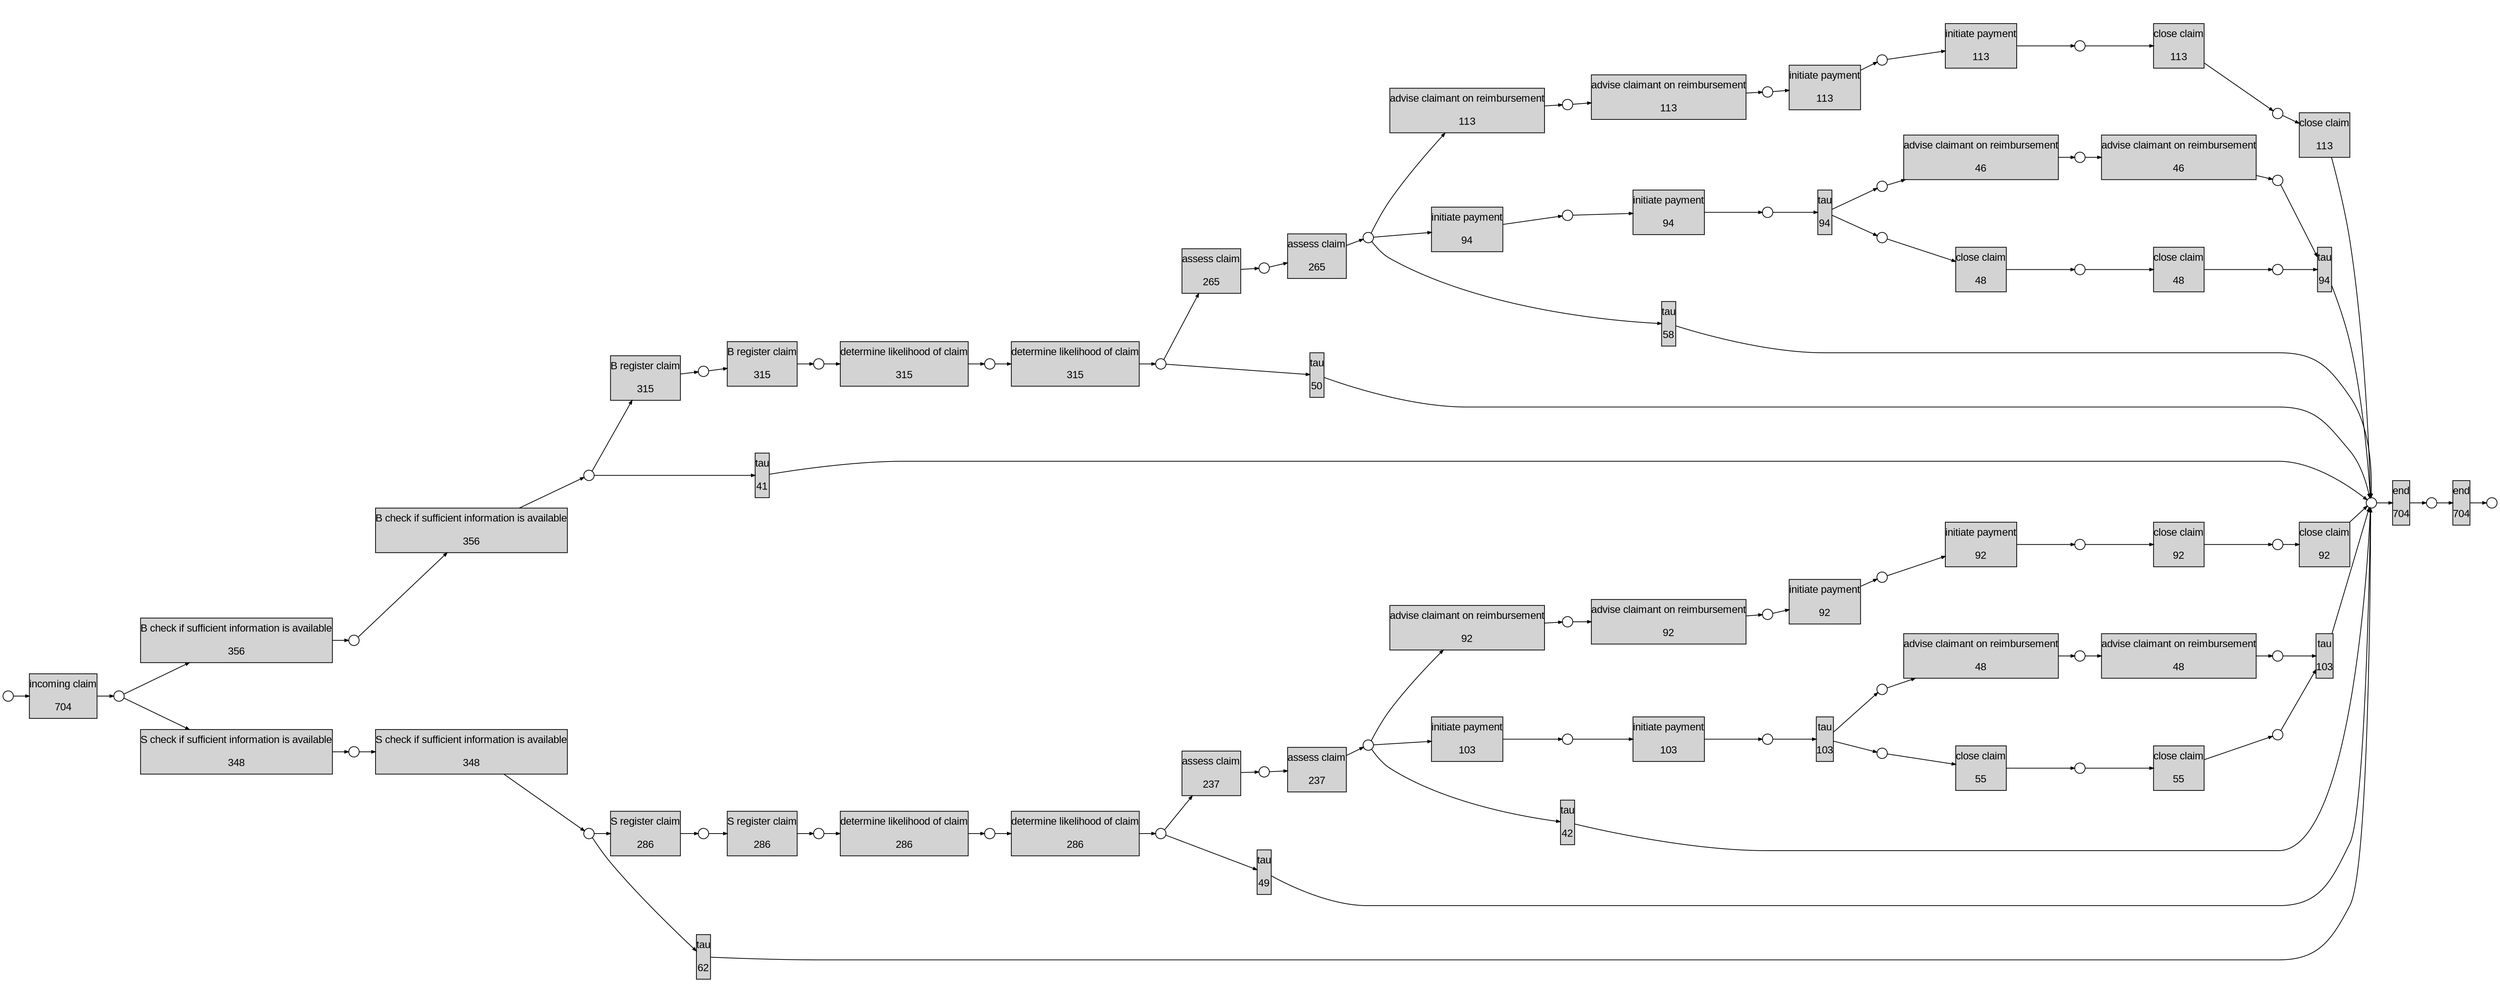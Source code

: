 digraph G { 
ranksep=".3"; fontsize="14"; remincross=true; margin="0.0,0.0"; fontname="Arial";rankdir="LR";
edge [arrowsize="0.5"];
node [height=".2",width=".2",fontname="Arial",fontsize="14"];
ratio=0.4;
id1 [shape="box",margin="0, 0.1",label="B check if sufficient information is available\n\n356",style="filled"];
id2 [shape="box",margin="0, 0.1",label="B check if sufficient information is available\n\n356",style="filled"];
id3 [shape="box",margin="0, 0.1",label="B register claim\n\n315",style="filled"];
id4 [shape="box",margin="0, 0.1",label="B register claim\n\n315",style="filled"];
id5 [shape="box",margin="0, 0.1",label="S check if sufficient information is available\n\n348",style="filled"];
id6 [shape="box",margin="0, 0.1",label="S check if sufficient information is available\n\n348",style="filled"];
id7 [shape="box",margin="0, 0.1",label="S register claim\n\n286",style="filled"];
id8 [shape="box",margin="0, 0.1",label="S register claim\n\n286",style="filled"];
id9 [shape="box",margin="0, 0.1",label="advise claimant on reimbursement\n\n113",style="filled"];
id10 [shape="box",margin="0, 0.1",label="advise claimant on reimbursement\n\n113",style="filled"];
id11 [shape="box",margin="0, 0.1",label="advise claimant on reimbursement\n\n48",style="filled"];
id12 [shape="box",margin="0, 0.1",label="advise claimant on reimbursement\n\n48",style="filled"];
id13 [shape="box",margin="0, 0.1",label="advise claimant on reimbursement\n\n92",style="filled"];
id14 [shape="box",margin="0, 0.1",label="advise claimant on reimbursement\n\n92",style="filled"];
id15 [shape="box",margin="0, 0.1",label="advise claimant on reimbursement\n\n46",style="filled"];
id16 [shape="box",margin="0, 0.1",label="advise claimant on reimbursement\n\n46",style="filled"];
id17 [shape="box",margin="0, 0.1",label="assess claim\n\n237",style="filled"];
id18 [shape="box",margin="0, 0.1",label="assess claim\n\n237",style="filled"];
id19 [shape="box",margin="0, 0.1",label="assess claim\n\n265",style="filled"];
id20 [shape="box",margin="0, 0.1",label="assess claim\n\n265",style="filled"];
id21 [shape="box",margin="0, 0.1",label="close claim\n\n113",style="filled"];
id22 [shape="box",margin="0, 0.1",label="close claim\n\n113",style="filled"];
id23 [shape="box",margin="0, 0.1",label="close claim\n\n55",style="filled"];
id24 [shape="box",margin="0, 0.1",label="close claim\n\n55",style="filled"];
id25 [shape="box",margin="0, 0.1",label="close claim\n\n92",style="filled"];
id26 [shape="box",margin="0, 0.1",label="close claim\n\n92",style="filled"];
id27 [shape="box",margin="0, 0.1",label="close claim\n\n48",style="filled"];
id28 [shape="box",margin="0, 0.1",label="close claim\n\n48",style="filled"];
id29 [shape="box",margin="0, 0.1",label="determine likelihood of claim\n\n286",style="filled"];
id30 [shape="box",margin="0, 0.1",label="determine likelihood of claim\n\n286",style="filled"];
id31 [shape="box",margin="0, 0.1",label="determine likelihood of claim\n\n315",style="filled"];
id32 [shape="box",margin="0, 0.1",label="determine likelihood of claim\n\n315",style="filled"];
id33 [shape="box",margin="0, 0.1",label="end\n\n704",style="filled"];
id34 [shape="box",margin="0, 0.1",label="end\n\n704",style="filled"];
id35 [shape="box",margin="0, 0.1",label="incoming claim\n\n704",style="filled"];
id36 [shape="box",margin="0, 0.1",label="initiate payment\n\n113",style="filled"];
id37 [shape="box",margin="0, 0.1",label="initiate payment\n\n113",style="filled"];
id38 [shape="box",margin="0, 0.1",label="initiate payment\n\n103",style="filled"];
id39 [shape="box",margin="0, 0.1",label="initiate payment\n\n103",style="filled"];
id40 [shape="box",margin="0, 0.1",label="initiate payment\n\n92",style="filled"];
id41 [shape="box",margin="0, 0.1",label="initiate payment\n\n92",style="filled"];
id42 [shape="box",margin="0, 0.1",label="initiate payment\n\n94",style="filled"];
id43 [shape="box",margin="0, 0.1",label="initiate payment\n\n94",style="filled"];
id44 [shape="box",margin="0, 0.1",label="tau\n\n62",style="filled"];
id45 [shape="box",margin="0, 0.1",label="tau\n\n49",style="filled"];
id46 [shape="box",margin="0, 0.1",label="tau\n\n42",style="filled"];
id47 [shape="box",margin="0, 0.1",label="tau\n\n103",style="filled"];
id48 [shape="box",margin="0, 0.1",label="tau\n\n103",style="filled"];
id49 [shape="box",margin="0, 0.1",label="tau\n\n41",style="filled"];
id50 [shape="box",margin="0, 0.1",label="tau\n\n50",style="filled"];
id51 [shape="box",margin="0, 0.1",label="tau\n\n58",style="filled"];
id52 [shape="box",margin="0, 0.1",label="tau\n\n94",style="filled"];
id53 [shape="box",margin="0, 0.1",label="tau\n\n94",style="filled"];
id54 [shape="circle",label=""];
id55 [shape="circle",label=""];
id56 [shape="circle",label=""];
id57 [shape="circle",label=""];
id58 [shape="circle",label=""];
id59 [shape="circle",label=""];
id60 [shape="circle",label=""];
id61 [shape="circle",label=""];
id62 [shape="circle",label=""];
id63 [shape="circle",label=""];
id64 [shape="circle",label=""];
id65 [shape="circle",label=""];
id66 [shape="circle",label=""];
id67 [shape="circle",label=""];
id68 [shape="circle",label=""];
id69 [shape="circle",label=""];
id70 [shape="circle",label=""];
id71 [shape="circle",label=""];
id72 [shape="circle",label=""];
id73 [shape="circle",label=""];
id74 [shape="circle",label=""];
id75 [shape="circle",label=""];
id76 [shape="circle",label=""];
id77 [shape="circle",label=""];
id78 [shape="circle",label=""];
id79 [shape="circle",label=""];
id80 [shape="circle",label=""];
id81 [shape="circle",label=""];
id82 [shape="circle",label=""];
id83 [shape="circle",label=""];
id84 [shape="circle",label=""];
id85 [shape="circle",label=""];
id86 [shape="circle",label=""];
id87 [shape="circle",label=""];
id88 [shape="circle",label=""];
id89 [shape="circle",label=""];
id90 [shape="circle",label=""];
id91 [shape="circle",label=""];
id92 [shape="circle",label=""];
id93 [shape="circle",label=""];
id94 [shape="circle",label=""];
id95 [shape="circle",label=""];
id96 [shape="circle",label=""];
id97 [shape="circle",label=""];
id98 [shape="circle",label=""];
id99 [shape="circle",label=""];
id100 [shape="circle",label=""];
id88 -> id42
id85 -> id50
id3 -> id84
id13 -> id76
id76 -> id14
id71 -> id33
id33 -> id58
id58 -> id34
id72 -> id23
id69 -> id48
id42 -> id91
id85 -> id19
id12 -> id69
id11 -> id70
id52 -> id92
id41 -> id77
id63 -> id5
id53 -> id71
id55 -> id21
id29 -> id62
id92 -> id15
id6 -> id82
id97 -> id28
id4 -> id83
id83 -> id31
id78 -> id41
id7 -> id60
id27 -> id97
id44 -> id71
id67 -> id39
id16 -> id93
id20 -> id88
id59 -> id29
id90 -> id52
id68 -> id11
id80 -> id49
id49 -> id71
id26 -> id71
id63 -> id1
id70 -> id12
id36 -> id56
id61 -> id45
id73 -> id48
id14 -> id75
id1 -> id81
id74 -> id24
id2 -> id80
id56 -> id37
id46 -> id71
id34 -> id100
id60 -> id8
id82 -> id44
id22 -> id71
id35 -> id63
id51 -> id71
id48 -> id71
id82 -> id7
id9 -> id54
id54 -> id10
id57 -> id22
id96 -> id53
id75 -> id40
id64 -> id46
id77 -> id25
id61 -> id17
id91 -> id43
id79 -> id26
id21 -> id57
id81 -> id2
id39 -> id66
id99 -> id35
id15 -> id94
id18 -> id64
id84 -> id4
id95 -> id27
id65 -> id18
id38 -> id67
id50 -> id71
id66 -> id47
id94 -> id16
id52 -> id95
id62 -> id30
id30 -> id61
id37 -> id55
id89 -> id20
id47 -> id72
id80 -> id3
id86 -> id6
id17 -> id65
id10 -> id98
id87 -> id32
id47 -> id68
id45 -> id71
id5 -> id86
id31 -> id87
id28 -> id96
id88 -> id9
id40 -> id78
id23 -> id74
id8 -> id59
id64 -> id38
id19 -> id89
id32 -> id85
id88 -> id51
id98 -> id36
id93 -> id53
id24 -> id73
id25 -> id79
id64 -> id13
id43 -> id90
}
